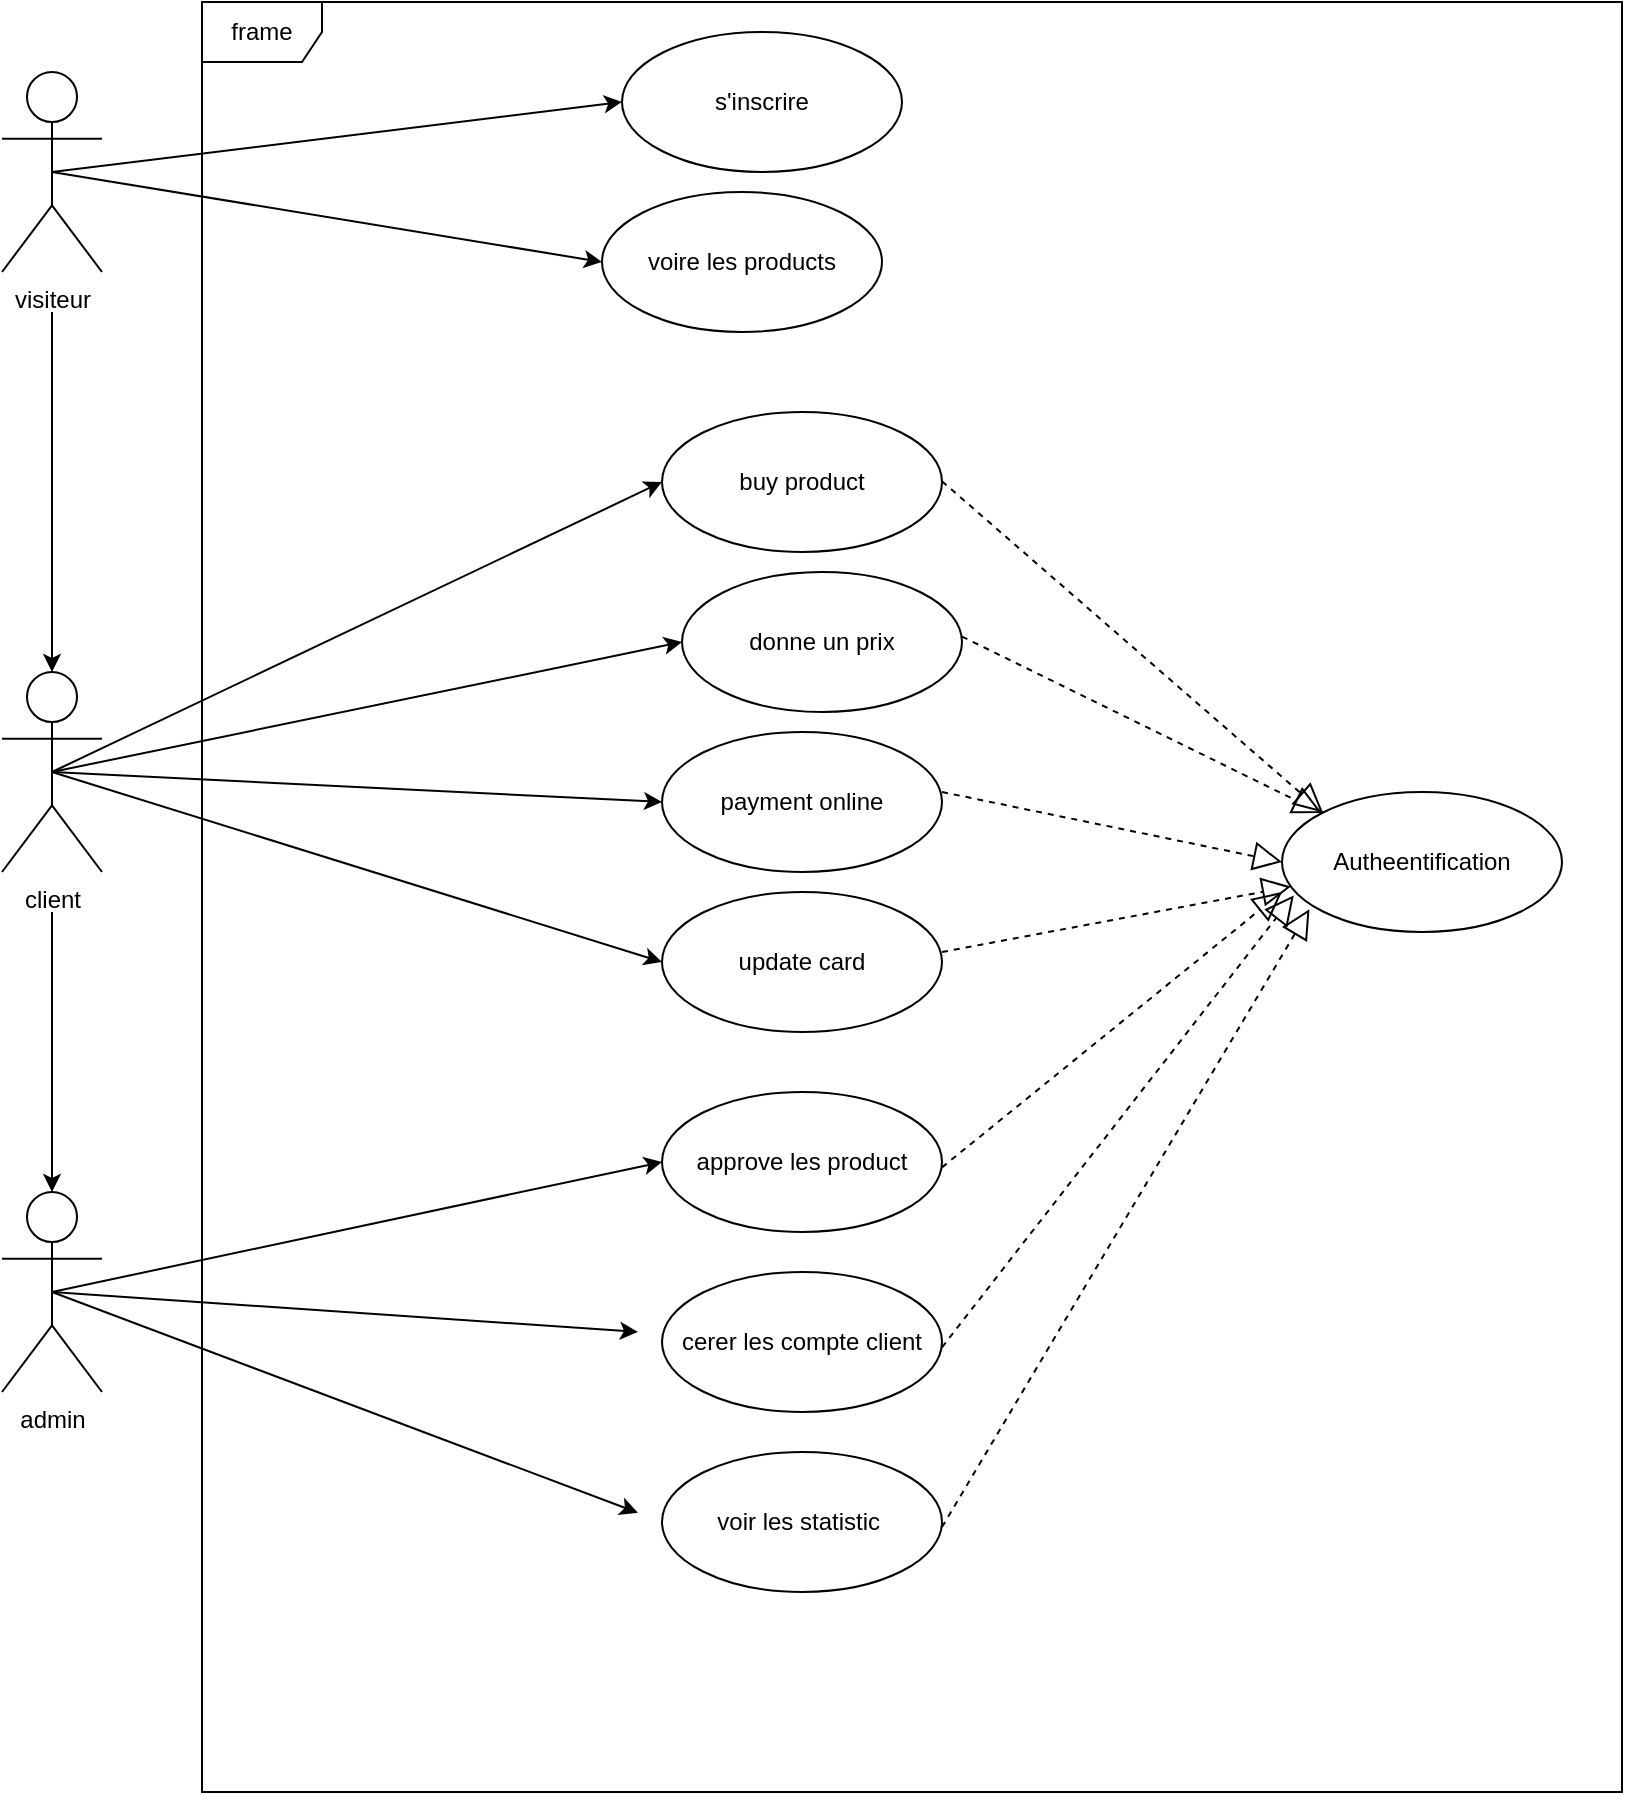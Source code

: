 <mxfile>
    <diagram id="-THV4Q9wroQZ8s0ajLZl" name="Page-1">
        <mxGraphModel dx="2132" dy="1269" grid="1" gridSize="10" guides="1" tooltips="1" connect="1" arrows="1" fold="1" page="0" pageScale="1" pageWidth="850" pageHeight="1100" math="0" shadow="0">
            <root>
                <mxCell id="0"/>
                <mxCell id="1" parent="0"/>
                <mxCell id="2" value="frame" style="shape=umlFrame;whiteSpace=wrap;html=1;" vertex="1" parent="1">
                    <mxGeometry x="210" y="205" width="710" height="895" as="geometry"/>
                </mxCell>
                <mxCell id="4" style="edgeStyle=none;html=1;entryX=0.5;entryY=0;entryDx=0;entryDy=0;entryPerimeter=0;" edge="1" parent="1" target="5">
                    <mxGeometry relative="1" as="geometry">
                        <mxPoint x="135" y="450" as="targetPoint"/>
                        <mxPoint x="135" y="360" as="sourcePoint"/>
                    </mxGeometry>
                </mxCell>
                <mxCell id="13" style="edgeStyle=none;html=1;exitX=0.5;exitY=0.5;exitDx=0;exitDy=0;exitPerimeter=0;entryX=0;entryY=0.5;entryDx=0;entryDy=0;" edge="1" parent="1" source="3" target="14">
                    <mxGeometry relative="1" as="geometry"/>
                </mxCell>
                <mxCell id="15" style="edgeStyle=none;html=1;exitX=0.5;exitY=0.5;exitDx=0;exitDy=0;exitPerimeter=0;entryX=0;entryY=0.5;entryDx=0;entryDy=0;" edge="1" parent="1" source="3" target="16">
                    <mxGeometry relative="1" as="geometry"/>
                </mxCell>
                <mxCell id="3" value="visiteur" style="shape=umlActor;verticalLabelPosition=bottom;verticalAlign=top;html=1;" vertex="1" parent="1">
                    <mxGeometry x="110" y="240" width="50" height="100" as="geometry"/>
                </mxCell>
                <mxCell id="12" style="edgeStyle=none;html=1;entryX=0.5;entryY=0;entryDx=0;entryDy=0;entryPerimeter=0;" edge="1" parent="1" target="7">
                    <mxGeometry relative="1" as="geometry">
                        <mxPoint x="135" y="660" as="sourcePoint"/>
                        <mxPoint x="135" y="770" as="targetPoint"/>
                    </mxGeometry>
                </mxCell>
                <mxCell id="17" style="edgeStyle=none;html=1;exitX=0.5;exitY=0.5;exitDx=0;exitDy=0;exitPerimeter=0;entryX=0;entryY=0.5;entryDx=0;entryDy=0;" edge="1" parent="1" source="5" target="18">
                    <mxGeometry relative="1" as="geometry"/>
                </mxCell>
                <mxCell id="19" style="edgeStyle=none;html=1;exitX=0.5;exitY=0.5;exitDx=0;exitDy=0;exitPerimeter=0;entryX=0;entryY=0.5;entryDx=0;entryDy=0;" edge="1" parent="1" source="5" target="20">
                    <mxGeometry relative="1" as="geometry"/>
                </mxCell>
                <mxCell id="21" style="edgeStyle=none;html=1;exitX=0.5;exitY=0.5;exitDx=0;exitDy=0;exitPerimeter=0;entryX=0;entryY=0.5;entryDx=0;entryDy=0;" edge="1" parent="1" source="5" target="22">
                    <mxGeometry relative="1" as="geometry"/>
                </mxCell>
                <mxCell id="23" style="edgeStyle=none;html=1;exitX=0.5;exitY=0.5;exitDx=0;exitDy=0;exitPerimeter=0;entryX=0;entryY=0.5;entryDx=0;entryDy=0;" edge="1" parent="1" source="5" target="24">
                    <mxGeometry relative="1" as="geometry"/>
                </mxCell>
                <mxCell id="5" value="client" style="shape=umlActor;verticalLabelPosition=bottom;verticalAlign=top;html=1;" vertex="1" parent="1">
                    <mxGeometry x="110" y="540" width="50" height="100" as="geometry"/>
                </mxCell>
                <mxCell id="30" style="edgeStyle=none;html=1;exitX=0.5;exitY=0.5;exitDx=0;exitDy=0;exitPerimeter=0;entryX=0;entryY=0.5;entryDx=0;entryDy=0;" edge="1" parent="1" source="7" target="31">
                    <mxGeometry relative="1" as="geometry"/>
                </mxCell>
                <mxCell id="32" style="edgeStyle=none;html=1;exitX=0.5;exitY=0.5;exitDx=0;exitDy=0;exitPerimeter=0;entryX=0.307;entryY=0.743;entryDx=0;entryDy=0;entryPerimeter=0;" edge="1" parent="1" source="7" target="2">
                    <mxGeometry relative="1" as="geometry"/>
                </mxCell>
                <mxCell id="34" style="edgeStyle=none;html=1;exitX=0.5;exitY=0.5;exitDx=0;exitDy=0;exitPerimeter=0;entryX=0.307;entryY=0.844;entryDx=0;entryDy=0;entryPerimeter=0;" edge="1" parent="1" source="7" target="2">
                    <mxGeometry relative="1" as="geometry"/>
                </mxCell>
                <mxCell id="7" value="admin" style="shape=umlActor;verticalLabelPosition=bottom;verticalAlign=top;html=1;" vertex="1" parent="1">
                    <mxGeometry x="110" y="800" width="50" height="100" as="geometry"/>
                </mxCell>
                <mxCell id="14" value="s'inscrire" style="ellipse;whiteSpace=wrap;html=1;" vertex="1" parent="1">
                    <mxGeometry x="420" y="220" width="140" height="70" as="geometry"/>
                </mxCell>
                <mxCell id="16" value="voire les products" style="ellipse;whiteSpace=wrap;html=1;" vertex="1" parent="1">
                    <mxGeometry x="410" y="300" width="140" height="70" as="geometry"/>
                </mxCell>
                <mxCell id="18" value="buy product" style="ellipse;whiteSpace=wrap;html=1;" vertex="1" parent="1">
                    <mxGeometry x="440" y="410" width="140" height="70" as="geometry"/>
                </mxCell>
                <mxCell id="20" value="donne un prix" style="ellipse;whiteSpace=wrap;html=1;" vertex="1" parent="1">
                    <mxGeometry x="450" y="490" width="140" height="70" as="geometry"/>
                </mxCell>
                <mxCell id="22" value="payment online" style="ellipse;whiteSpace=wrap;html=1;" vertex="1" parent="1">
                    <mxGeometry x="440" y="570" width="140" height="70" as="geometry"/>
                </mxCell>
                <mxCell id="24" value="update card" style="ellipse;whiteSpace=wrap;html=1;" vertex="1" parent="1">
                    <mxGeometry x="440" y="650" width="140" height="70" as="geometry"/>
                </mxCell>
                <mxCell id="25" value="" style="endArrow=block;dashed=1;endFill=0;endSize=12;html=1;entryX=0;entryY=0;entryDx=0;entryDy=0;" edge="1" parent="1" target="29">
                    <mxGeometry width="160" relative="1" as="geometry">
                        <mxPoint x="580" y="444.62" as="sourcePoint"/>
                        <mxPoint x="740" y="444.62" as="targetPoint"/>
                    </mxGeometry>
                </mxCell>
                <mxCell id="26" value="" style="endArrow=block;dashed=1;endFill=0;endSize=12;html=1;" edge="1" parent="1" target="29">
                    <mxGeometry width="160" relative="1" as="geometry">
                        <mxPoint x="590" y="522.28" as="sourcePoint"/>
                        <mxPoint x="660" y="540" as="targetPoint"/>
                    </mxGeometry>
                </mxCell>
                <mxCell id="27" value="" style="endArrow=block;dashed=1;endFill=0;endSize=12;html=1;entryX=0;entryY=0.5;entryDx=0;entryDy=0;" edge="1" parent="1" target="29">
                    <mxGeometry width="160" relative="1" as="geometry">
                        <mxPoint x="580" y="600.0" as="sourcePoint"/>
                        <mxPoint x="650" y="540" as="targetPoint"/>
                    </mxGeometry>
                </mxCell>
                <mxCell id="28" value="" style="endArrow=block;dashed=1;endFill=0;endSize=12;html=1;" edge="1" parent="1" target="29">
                    <mxGeometry width="160" relative="1" as="geometry">
                        <mxPoint x="580" y="680.0" as="sourcePoint"/>
                        <mxPoint x="650" y="540" as="targetPoint"/>
                    </mxGeometry>
                </mxCell>
                <mxCell id="29" value="Autheentification" style="ellipse;whiteSpace=wrap;html=1;" vertex="1" parent="1">
                    <mxGeometry x="750" y="600" width="140" height="70" as="geometry"/>
                </mxCell>
                <mxCell id="31" value="approve les product" style="ellipse;whiteSpace=wrap;html=1;" vertex="1" parent="1">
                    <mxGeometry x="440" y="750" width="140" height="70" as="geometry"/>
                </mxCell>
                <mxCell id="33" value="cerer les compte client" style="ellipse;whiteSpace=wrap;html=1;" vertex="1" parent="1">
                    <mxGeometry x="440" y="840" width="140" height="70" as="geometry"/>
                </mxCell>
                <mxCell id="35" value="voir les statistic&amp;nbsp;" style="ellipse;whiteSpace=wrap;html=1;" vertex="1" parent="1">
                    <mxGeometry x="440" y="930" width="140" height="70" as="geometry"/>
                </mxCell>
                <mxCell id="36" value="" style="endArrow=block;dashed=1;endFill=0;endSize=12;html=1;entryX=0;entryY=0.714;entryDx=0;entryDy=0;entryPerimeter=0;" edge="1" parent="1" target="29">
                    <mxGeometry width="160" relative="1" as="geometry">
                        <mxPoint x="580" y="787.7" as="sourcePoint"/>
                        <mxPoint x="760" y="860" as="targetPoint"/>
                    </mxGeometry>
                </mxCell>
                <mxCell id="37" value="" style="endArrow=block;dashed=1;endFill=0;endSize=12;html=1;entryX=0.042;entryY=0.739;entryDx=0;entryDy=0;entryPerimeter=0;" edge="1" parent="1" target="29">
                    <mxGeometry width="160" relative="1" as="geometry">
                        <mxPoint x="580" y="877.68" as="sourcePoint"/>
                        <mxPoint x="759.75" y="900.0" as="targetPoint"/>
                    </mxGeometry>
                </mxCell>
                <mxCell id="38" value="" style="endArrow=block;dashed=1;endFill=0;endSize=12;html=1;entryX=0.098;entryY=0.838;entryDx=0;entryDy=0;entryPerimeter=0;" edge="1" parent="1" target="29">
                    <mxGeometry width="160" relative="1" as="geometry">
                        <mxPoint x="580" y="967.54" as="sourcePoint"/>
                        <mxPoint x="760.0" y="865" as="targetPoint"/>
                    </mxGeometry>
                </mxCell>
            </root>
        </mxGraphModel>
    </diagram>
</mxfile>